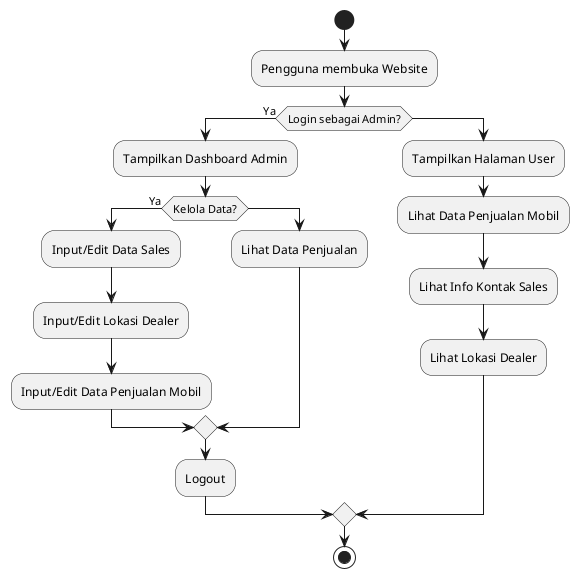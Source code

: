 @startuml
start

:Pengguna membuka Website;

if (Login sebagai Admin?) then (Ya)
  :Tampilkan Dashboard Admin;
  if (Kelola Data?) then (Ya)
    :Input/Edit Data Sales;
    :Input/Edit Lokasi Dealer;
    :Input/Edit Data Penjualan Mobil;
  else
    :Lihat Data Penjualan;
  endif
  :Logout;
else
  :Tampilkan Halaman User;

  :Lihat Data Penjualan Mobil;
  :Lihat Info Kontak Sales;
  :Lihat Lokasi Dealer;
endif

stop
@enduml
